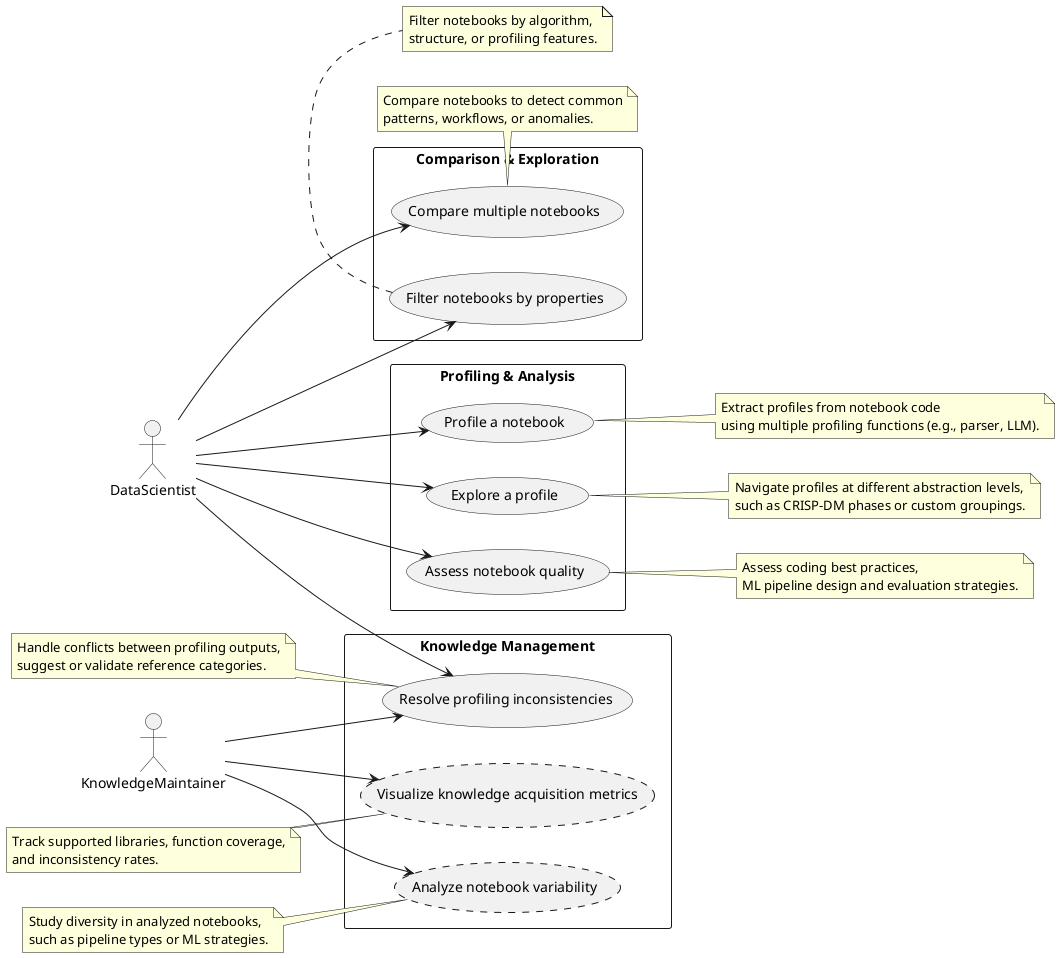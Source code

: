 @startuml
left to right direction
skinparam packageStyle rectangle

actor DataScientist as DS
actor KnowledgeMaintainer as KM

package "Profiling & Analysis" {
  usecase "Profile a notebook" as UC1
  usecase "Explore a profile" as UC2
  usecase "Assess notebook quality" as UC3
}

package "Comparison & Exploration" {
  usecase "Compare multiple notebooks" as UC4
  usecase "Filter notebooks by properties" as UC5
}

package "Knowledge Management" {
  usecase "Resolve profiling inconsistencies" as UC6
  usecase "Visualize knowledge acquisition metrics" as UC7 #line.dashed
  usecase "Analyze notebook variability" as UC8 #line.dashed
}

DS --> UC1
DS --> UC2
DS --> UC3
DS --> UC4
DS --> UC5
DS --> UC6

KM --> UC6
KM --> UC7
KM --> UC8

note right of UC1
  Extract profiles from notebook code
  using multiple profiling functions (e.g., parser, LLM).
end note

note right of UC2
  Navigate profiles at different abstraction levels,
  such as CRISP-DM phases or custom groupings.
end note

note right of UC3
  Assess coding best practices,
  ML pipeline design and evaluation strategies.
end note

note bottom of UC4
  Compare notebooks to detect common
  patterns, workflows, or anomalies.
end note

note bottom of UC5
  Filter notebooks by algorithm,
  structure, or profiling features.
end note

note left of UC6
  Handle conflicts between profiling outputs,
  suggest or validate reference categories.
end note

note left of UC7
  Track supported libraries, function coverage,
  and inconsistency rates.
end note

note left of UC8
  Study diversity in analyzed notebooks,
  such as pipeline types or ML strategies.
end note

@enduml



@startuml
'#line.dashed

left to right direction
skinparam packageStyle rectangle

actor DataScientist as DS
actor KnowledgeMaintainer as KM

package "Profiling & Analysis" {
  usecase "Profile a notebook" as UC1
  usecase "Explore a profile" as UC2
  usecase "Assess notebook quality" as UC3
}

package "Comparison & Exploration" {
  usecase "Compare multiple notebooks" as UC4
  usecase "Filter notebooks by properties" as UC5
}

package "Knowledge Management" {
  usecase "Resolve profiling inconsistencies" as UC6
  usecase "Visualize knowledge acquisition metrics" as UC7
  usecase "Analyze notebook variability" as UC8
}

DS --> UC1
DS --> UC2
DS --> UC3
DS --> UC4
DS --> UC5
DS --> UC6

KM --> UC6
KM --> UC7
KM --> UC8

note right of UC1
  Extract profiles from notebook code
  using multiple profiling functions (e.g., parser, LLM).
end note

note right of UC2
  Navigate profiles at different abstraction levels,
  such as CRISP-DM phases or custom groupings.
end note

note right of UC3
  Assess coding best practices,
  ML pipeline design and evaluation strategies.
end note

note bottom of UC4
  Compare notebooks to detect common
  patterns, workflows, or anomalies.
end note

note bottom of UC5
  Filter notebooks by algorithm,
  structure, or profiling features.
end note

note left of UC6
  Handle conflicts between profiling outputs,
  suggest or validate reference categories.
end note

note left of UC7
  Track supported libraries, function coverage,
  and inconsistency rates.
end note

note left of UC8
  Study diversity in analyzed notebooks,
  such as pipeline types or ML strategies.
end note

@enduml





@startuml
left to right direction
skinparam packageStyle rectangle

actor DataScientist as DS
actor KnowledgeMaintainer as KM

rectangle "Notebook Profiling System" {

  usecase "Profile a notebook" as UC1
  usecase "Explore a profile" as UC2
  usecase "Assess notebook quality" as UC3
  usecase "Compare multiple notebooks" as UC4
  usecase "Filter notebooks by properties" as UC5
  usecase "Resolve profiling inconsistencies" as UC6
  usecase "Visualize knowledge acquisition metrics" as UC7
  usecase "Analyze notebook variability" as UC8

  DS --> UC1
  DS --> UC2
  DS --> UC3
  DS --> UC4
  DS --> UC5
  DS --> UC6

  KM --> UC6
  KM --> UC7
  KM --> UC8
}

note right of UC1
  Extracts a profile from code instructions
  using multiple taxonomies and profiling
  functions (parser, LLMs, etc.).
end note

note right of UC2
  Navigate and visualize profiles at
  various abstraction levels (e.g., CRISP-DM).
end note

note right of UC3
  Includes code quality, pipeline coherence,
  ML design patterns, and evaluation strategy.
end note

note bottom of UC4
  Identify similarities or differences
  across notebooks (e.g., patterns, structure).
end note

note bottom of UC5
  Query notebooks based on ML usage:
  algorithms, strategies, or components.
end note

note left of UC6
  Manual or semi-automatic resolution
  of conflicts between profiling outputs.
end note

note left of UC7
  Track progress of profiling knowledge:
  number of supported libraries/functions,
  inconsistency rates, etc.
end note

note left of UC8
  Identify diversity in notebook usage
  (e.g., ML models, patterns, workflows).
end note

@enduml








@startuml
left to right direction


'skinparam actorStyle awesome
"Profiling System"<<System>> as user #blue
"Colombus Admin" as Admin
"FATES Operator" as FATESOPS
"Administation System"<<System>> as AdministrationSystem #blue
rectangle ColombusLLM {
 usecase "Ask for code Profile according to a taxonomy" as (Use) #Lavender
 usecase "Add Information \n e.g., taxonomies and AST mappings " as (AddInfo)
 usecase "Check FATES properties evolution" as (checkFatesProperties) #lightgreen
 usecase "Consult FATES properties" as (consultFATESProperties) #lightgreen
}

rectangle ProfilingSystem {
 usecase "Ask for code Profile according to a taxonomy" as (Use) #Lavender
 usecase "Add Information \n e.g., taxonomies and AST mappings " as (AddInfo)
 usecase "Check FATES properties evolution" as (checkFatesProperties) #lightgreen
 usecase "Consult FATES properties" as (consultFATESProperties) #lightgreen
}

Admin --> (AddInfo)
AdministrationSystem --> (AddInfo)
FATESOPS --> (consultFATESProperties)
checkFatesProperties .> (consultFATESProperties) :extends
AdministrationSystem -> (checkFatesProperties)
user --> (Use)
FATESOPS --|> Admin

note "Muhammad \n //Juliette//" as noteM #lavender
(Use) .. noteM
note "Bence" as noteF #lightgreen
(consultFATESProperties) .. noteF
(checkFatesProperties) .. noteF

@enduml